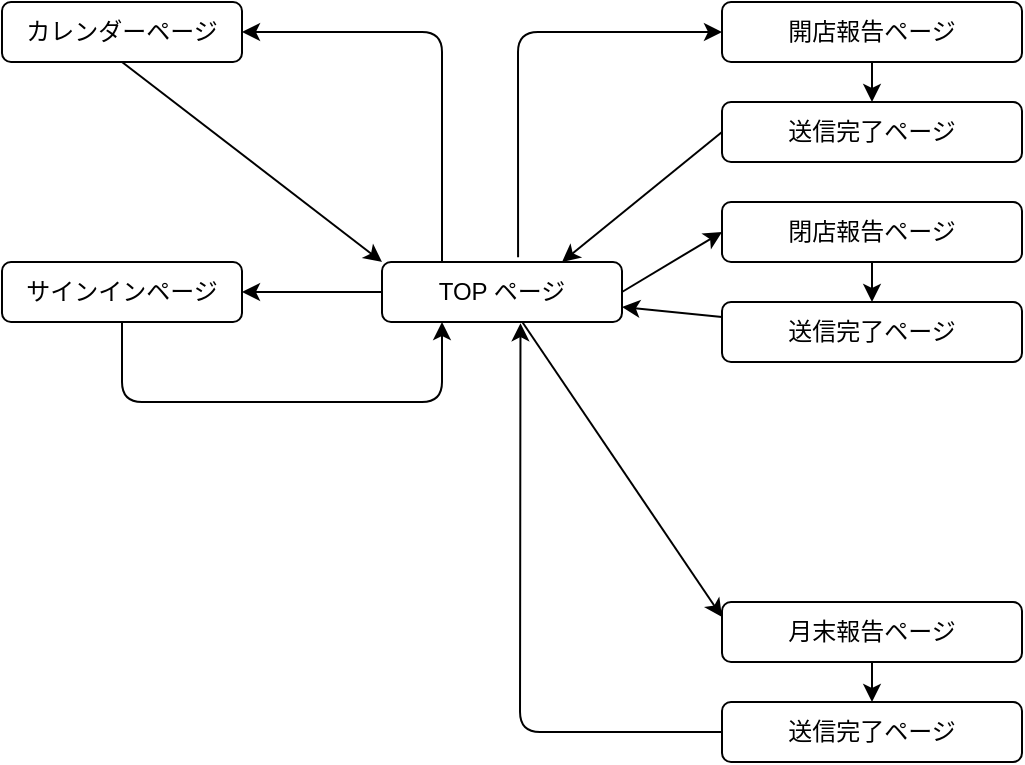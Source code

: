 <mxfile>
    <diagram id="dqO4XRz8e-_E5Z7cwcC7" name="ページ1">
        <mxGraphModel dx="688" dy="433" grid="1" gridSize="10" guides="1" tooltips="1" connect="1" arrows="1" fold="1" page="1" pageScale="1" pageWidth="827" pageHeight="1169" math="0" shadow="0">
            <root>
                <mxCell id="0"/>
                <mxCell id="1" parent="0"/>
                <mxCell id="27" style="edgeStyle=none;html=1;entryX=0;entryY=0.5;entryDx=0;entryDy=0;exitX=0.567;exitY=-0.078;exitDx=0;exitDy=0;exitPerimeter=0;" parent="1" source="34" target="36" edge="1">
                    <mxGeometry relative="1" as="geometry">
                        <Array as="points">
                            <mxPoint x="358" y="205"/>
                        </Array>
                    </mxGeometry>
                </mxCell>
                <mxCell id="28" style="edgeStyle=none;html=1;exitX=1;exitY=0.5;exitDx=0;exitDy=0;entryX=0;entryY=0.5;entryDx=0;entryDy=0;" parent="1" source="34" target="40" edge="1">
                    <mxGeometry relative="1" as="geometry"/>
                </mxCell>
                <mxCell id="29" style="edgeStyle=none;html=1;entryX=1;entryY=0.5;entryDx=0;entryDy=0;" parent="1" source="34" target="44" edge="1">
                    <mxGeometry relative="1" as="geometry"/>
                </mxCell>
                <mxCell id="31" style="edgeStyle=none;html=1;entryX=0;entryY=0.25;entryDx=0;entryDy=0;" parent="1" source="34" target="50" edge="1">
                    <mxGeometry relative="1" as="geometry"/>
                </mxCell>
                <mxCell id="32" style="edgeStyle=none;html=1;exitX=0.5;exitY=1;exitDx=0;exitDy=0;" parent="1" source="34" edge="1">
                    <mxGeometry relative="1" as="geometry">
                        <mxPoint x="349.824" y="350.588" as="targetPoint"/>
                    </mxGeometry>
                </mxCell>
                <mxCell id="33" style="edgeStyle=none;html=1;exitX=0.25;exitY=0;exitDx=0;exitDy=0;entryX=1;entryY=0.5;entryDx=0;entryDy=0;" parent="1" source="34" target="54" edge="1">
                    <mxGeometry relative="1" as="geometry">
                        <Array as="points">
                            <mxPoint x="320" y="205"/>
                        </Array>
                    </mxGeometry>
                </mxCell>
                <mxCell id="34" value="TOP ページ" style="rounded=1;whiteSpace=wrap;html=1;" parent="1" vertex="1">
                    <mxGeometry x="290" y="320" width="120" height="30" as="geometry"/>
                </mxCell>
                <mxCell id="35" value="" style="edgeStyle=none;html=1;" parent="1" source="36" target="38" edge="1">
                    <mxGeometry relative="1" as="geometry"/>
                </mxCell>
                <mxCell id="36" value="開店報告ページ" style="rounded=1;whiteSpace=wrap;html=1;" parent="1" vertex="1">
                    <mxGeometry x="460" y="190" width="150" height="30" as="geometry"/>
                </mxCell>
                <mxCell id="37" style="edgeStyle=none;html=1;entryX=0.75;entryY=0;entryDx=0;entryDy=0;exitX=0;exitY=0.5;exitDx=0;exitDy=0;" parent="1" source="38" target="34" edge="1">
                    <mxGeometry relative="1" as="geometry"/>
                </mxCell>
                <mxCell id="38" value="送信完了ページ" style="whiteSpace=wrap;html=1;rounded=1;" parent="1" vertex="1">
                    <mxGeometry x="460" y="240" width="150" height="30" as="geometry"/>
                </mxCell>
                <mxCell id="39" style="edgeStyle=none;html=1;exitX=0.5;exitY=1;exitDx=0;exitDy=0;entryX=0.5;entryY=0;entryDx=0;entryDy=0;" parent="1" source="40" target="42" edge="1">
                    <mxGeometry relative="1" as="geometry"/>
                </mxCell>
                <mxCell id="40" value="閉店報告ページ" style="rounded=1;whiteSpace=wrap;html=1;" parent="1" vertex="1">
                    <mxGeometry x="460" y="290" width="150" height="30" as="geometry"/>
                </mxCell>
                <mxCell id="41" style="edgeStyle=none;html=1;entryX=1;entryY=0.75;entryDx=0;entryDy=0;" parent="1" source="42" target="34" edge="1">
                    <mxGeometry relative="1" as="geometry"/>
                </mxCell>
                <mxCell id="42" value="送信完了ページ" style="rounded=1;whiteSpace=wrap;html=1;" parent="1" vertex="1">
                    <mxGeometry x="460" y="340" width="150" height="30" as="geometry"/>
                </mxCell>
                <mxCell id="43" style="edgeStyle=none;html=1;exitX=0.5;exitY=1;exitDx=0;exitDy=0;entryX=0.25;entryY=1;entryDx=0;entryDy=0;" parent="1" source="44" target="34" edge="1">
                    <mxGeometry relative="1" as="geometry">
                        <mxPoint x="160" y="410" as="targetPoint"/>
                        <Array as="points">
                            <mxPoint x="160" y="390"/>
                            <mxPoint x="320" y="390"/>
                        </Array>
                    </mxGeometry>
                </mxCell>
                <mxCell id="44" value="サインインページ" style="rounded=1;whiteSpace=wrap;html=1;" parent="1" vertex="1">
                    <mxGeometry x="100" y="320" width="120" height="30" as="geometry"/>
                </mxCell>
                <mxCell id="49" style="edgeStyle=none;html=1;exitX=0.5;exitY=1;exitDx=0;exitDy=0;entryX=0.5;entryY=0;entryDx=0;entryDy=0;" parent="1" source="50" target="52" edge="1">
                    <mxGeometry relative="1" as="geometry"/>
                </mxCell>
                <mxCell id="50" value="月末報告ページ" style="rounded=1;whiteSpace=wrap;html=1;" parent="1" vertex="1">
                    <mxGeometry x="460" y="490" width="150" height="30" as="geometry"/>
                </mxCell>
                <mxCell id="51" style="edgeStyle=none;html=1;entryX=0.577;entryY=1.02;entryDx=0;entryDy=0;entryPerimeter=0;exitX=0;exitY=0.5;exitDx=0;exitDy=0;" parent="1" source="52" target="34" edge="1">
                    <mxGeometry relative="1" as="geometry">
                        <Array as="points">
                            <mxPoint x="359" y="555"/>
                        </Array>
                    </mxGeometry>
                </mxCell>
                <mxCell id="52" value="送信完了ページ" style="rounded=1;whiteSpace=wrap;html=1;" parent="1" vertex="1">
                    <mxGeometry x="460" y="540" width="150" height="30" as="geometry"/>
                </mxCell>
                <mxCell id="53" style="edgeStyle=none;html=1;exitX=0.5;exitY=1;exitDx=0;exitDy=0;entryX=0;entryY=0;entryDx=0;entryDy=0;" parent="1" source="54" target="34" edge="1">
                    <mxGeometry relative="1" as="geometry"/>
                </mxCell>
                <mxCell id="54" value="カレンダーページ" style="rounded=1;whiteSpace=wrap;html=1;" parent="1" vertex="1">
                    <mxGeometry x="100" y="190" width="120" height="30" as="geometry"/>
                </mxCell>
            </root>
        </mxGraphModel>
    </diagram>
</mxfile>
